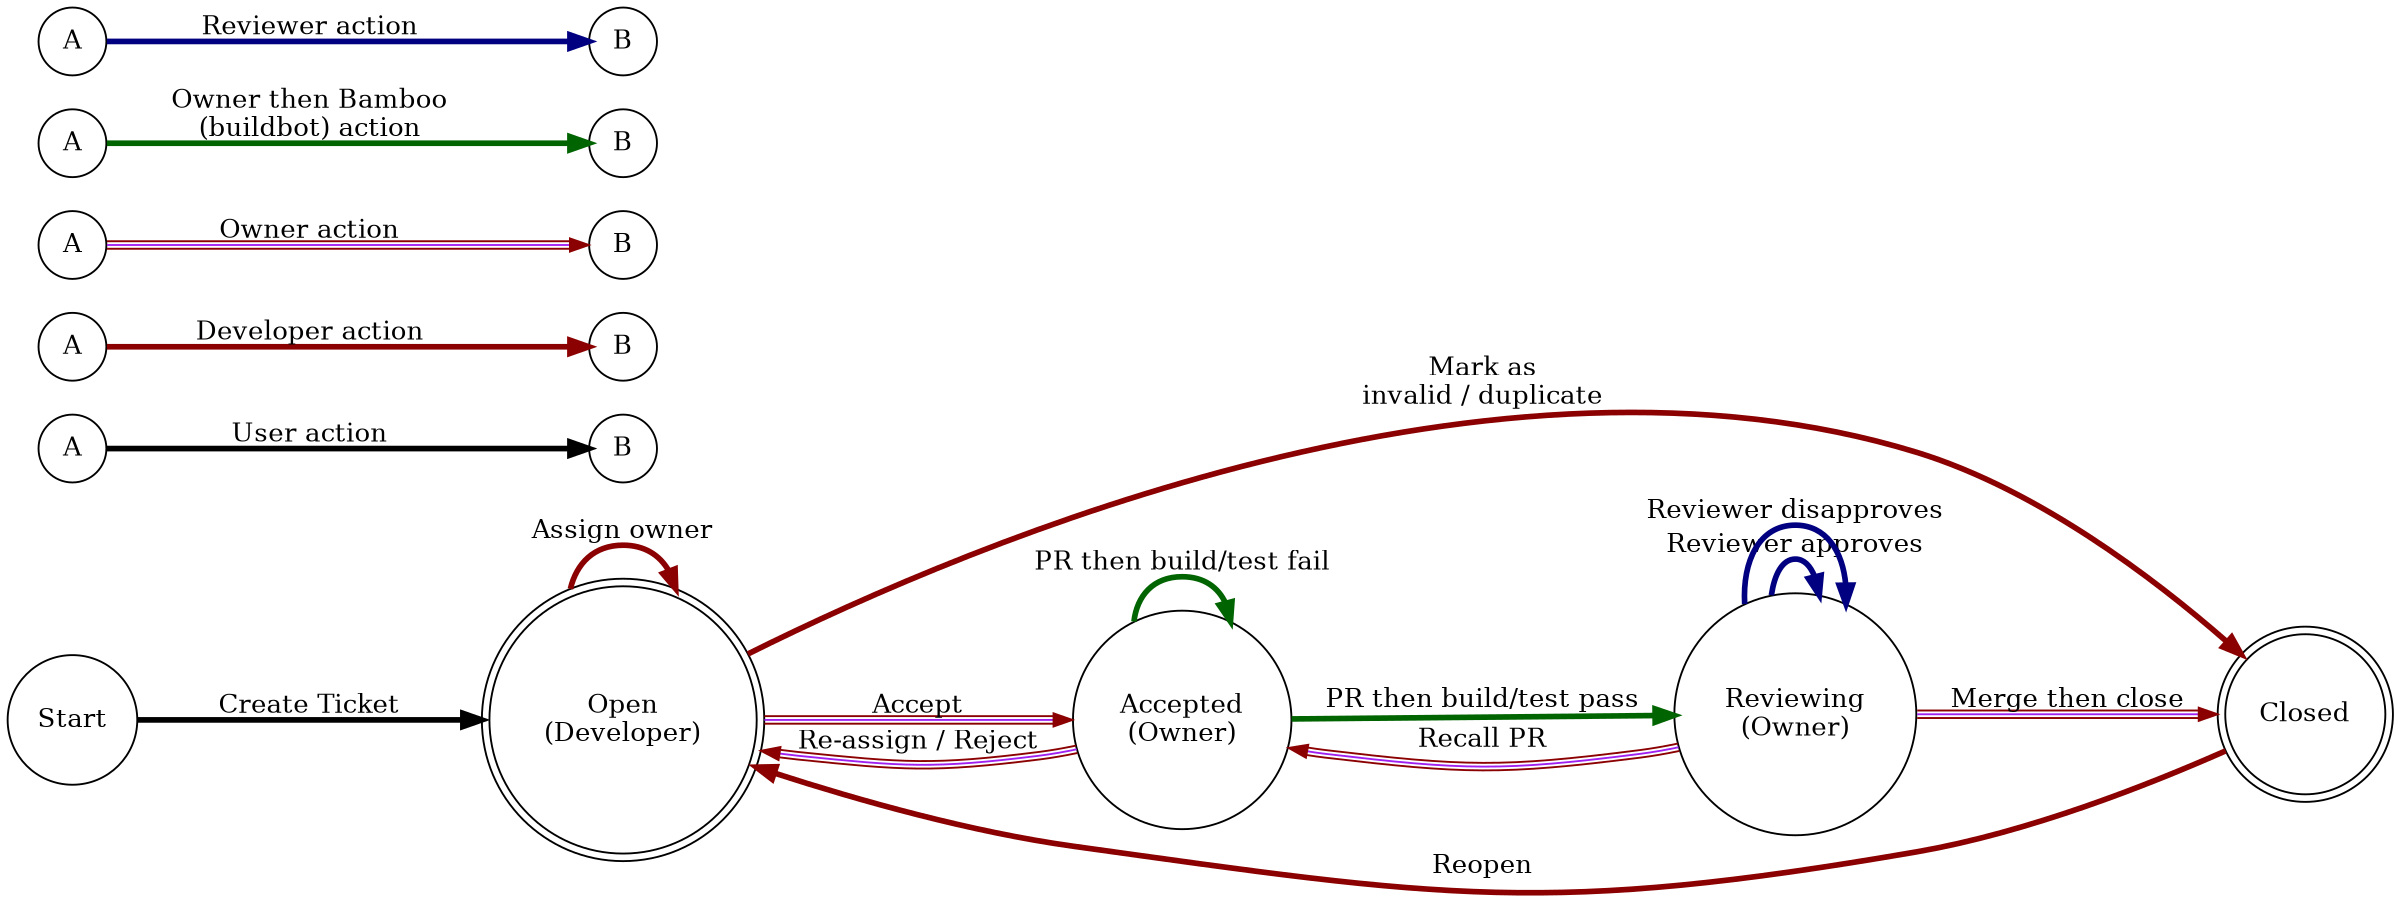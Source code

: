 digraph jira_workflow {
	rankdir=LR;
	size="16,16"
	node [ shape = doublecircle ]; Open Closed;
	node [ shape = circle ];
        edge [ penwidth=3.0 ];
        
        Open              [ label = "Open\n(Developer)" ];
        Accepted          [ label = "Accepted\n(Owner)" ];
        Reviewing         [ label = "Reviewing\n(Owner)" ];
        
        Start             -> Open              [ label = "Create Ticket" ];
        Open              -> Open              [ label = "Assign owner" color = "red4" ];
        Open              -> Closed            [ label = "Mark as\ninvalid / duplicate" color = "red4" ];
        Open              -> Accepted          [ label = "Accept" color = "red4:purple:red4" penwidth=1.0 ];
        Accepted          -> Open              [ label = "Re-assign / Reject" color = "red4:purple:red4" penwidth=1.0 ];
        Accepted          -> Reviewing         [ label = "PR then build/test pass" color = "darkgreen" ];
        Accepted          -> Accepted          [ label = "PR then build/test fail" color = "darkgreen" ];
        Reviewing         -> Reviewing         [ label = "Reviewer approves" color = "navy" ];
        Reviewing         -> Reviewing         [ label = "Reviewer disapproves" color = "navy" ];
        Reviewing         -> Closed            [ label = "Merge then close" color = "red4:purple:red4" penwidth=1.0 ];
        Reviewing         -> Accepted          [ label = "Recall PR" color = "red4:purple:red4" penwidth=1.0 ];
        Closed            -> Open              [ label = "Reopen" color = "red4" ];

        A0       [ label = "A" ];
        A1       [ label = "A" ];
        A2       [ label = "A" ];
        A3       [ label = "A" ];
        A4       [ label = "A" ];
        
        B0       [ label = "B" ];
        B1       [ label = "B" ];
        B2       [ label = "B" ];
        B3       [ label = "B" ];
        B4       [ label = "B" ];

        A0 -> B0 [ label = "User action" ];
        A1 -> B1 [ label = "Developer action" color = "red4" ];
        A2 -> B2 [ label = "Owner action" color = "red4:purple:red4" penwidth=1.0 ];
        A3 -> B3 [ label = "Owner then Bamboo\n(buildbot) action" color = "darkgreen" ];
        A4 -> B4 [ label = "Reviewer action" color = "navy" ];
}
